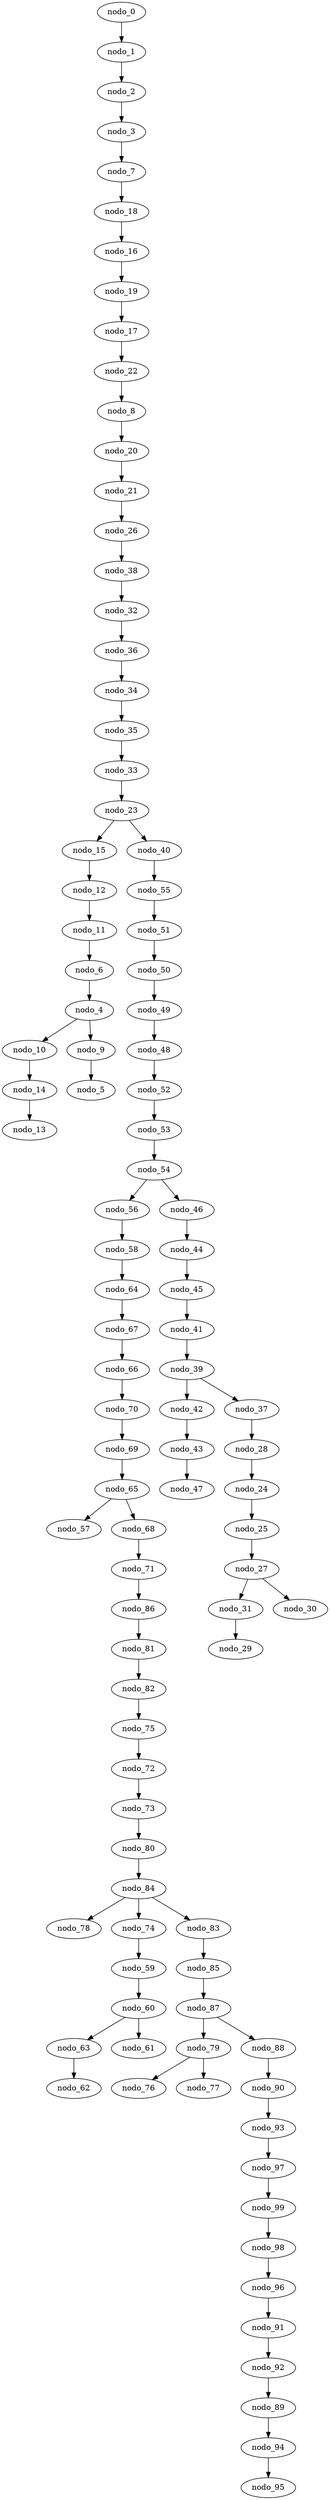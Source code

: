 digraph gen_BarabasiAlbert_100_dfs_r {
  nodo_28 -> nodo_24;
  nodo_98 -> nodo_96;
  nodo_56 -> nodo_58;
  nodo_87 -> nodo_79;
  nodo_45 -> nodo_41;
  nodo_4 -> nodo_10;
  nodo_42 -> nodo_43;
  nodo_25 -> nodo_27;
  nodo_51 -> nodo_50;
  nodo_39 -> nodo_42;
  nodo_54 -> nodo_46;
  nodo_73 -> nodo_80;
  nodo_89 -> nodo_94;
  nodo_84 -> nodo_78;
  nodo_3 -> nodo_7;
  nodo_81 -> nodo_82;
  nodo_84 -> nodo_74;
  nodo_31 -> nodo_29;
  nodo_84 -> nodo_83;
  nodo_65 -> nodo_57;
  nodo_59 -> nodo_60;
  nodo_12 -> nodo_11;
  nodo_7 -> nodo_18;
  nodo_17 -> nodo_22;
  nodo_20 -> nodo_21;
  nodo_39 -> nodo_37;
  nodo_23 -> nodo_15;
  nodo_54 -> nodo_56;
  nodo_27 -> nodo_31;
  nodo_96 -> nodo_91;
  nodo_27 -> nodo_30;
  nodo_16 -> nodo_19;
  nodo_19 -> nodo_17;
  nodo_65 -> nodo_68;
  nodo_36 -> nodo_34;
  nodo_44 -> nodo_45;
  nodo_93 -> nodo_97;
  nodo_68 -> nodo_71;
  nodo_2 -> nodo_3;
  nodo_74 -> nodo_59;
  nodo_33 -> nodo_23;
  nodo_6 -> nodo_4;
  nodo_82 -> nodo_75;
  nodo_87 -> nodo_88;
  nodo_63 -> nodo_62;
  nodo_60 -> nodo_61;
  nodo_60 -> nodo_63;
  nodo_14 -> nodo_13;
  nodo_90 -> nodo_93;
  nodo_79 -> nodo_76;
  nodo_79 -> nodo_77;
  nodo_52 -> nodo_53;
  nodo_49 -> nodo_48;
  nodo_88 -> nodo_90;
  nodo_10 -> nodo_14;
  nodo_80 -> nodo_84;
  nodo_38 -> nodo_32;
  nodo_26 -> nodo_38;
  nodo_91 -> nodo_92;
  nodo_21 -> nodo_26;
  nodo_41 -> nodo_39;
  nodo_71 -> nodo_86;
  nodo_55 -> nodo_51;
  nodo_99 -> nodo_98;
  nodo_1 -> nodo_2;
  nodo_32 -> nodo_36;
  nodo_66 -> nodo_70;
  nodo_50 -> nodo_49;
  nodo_46 -> nodo_44;
  nodo_69 -> nodo_65;
  nodo_85 -> nodo_87;
  nodo_9 -> nodo_5;
  nodo_35 -> nodo_33;
  nodo_43 -> nodo_47;
  nodo_40 -> nodo_55;
  nodo_24 -> nodo_25;
  nodo_8 -> nodo_20;
  nodo_11 -> nodo_6;
  nodo_48 -> nodo_52;
  nodo_15 -> nodo_12;
  nodo_97 -> nodo_99;
  nodo_92 -> nodo_89;
  nodo_58 -> nodo_64;
  nodo_72 -> nodo_73;
  nodo_0 -> nodo_1;
  nodo_23 -> nodo_40;
  nodo_53 -> nodo_54;
  nodo_34 -> nodo_35;
  nodo_37 -> nodo_28;
  nodo_83 -> nodo_85;
  nodo_67 -> nodo_66;
  nodo_22 -> nodo_8;
  nodo_4 -> nodo_9;
  nodo_18 -> nodo_16;
  nodo_64 -> nodo_67;
  nodo_86 -> nodo_81;
  nodo_70 -> nodo_69;
  nodo_75 -> nodo_72;
  nodo_94 -> nodo_95;
}